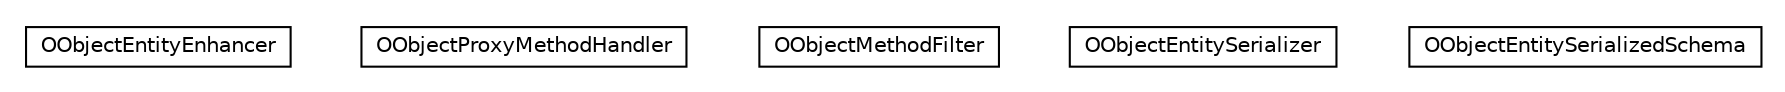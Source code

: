 #!/usr/local/bin/dot
#
# Class diagram 
# Generated by UMLGraph version R5_6-24-gf6e263 (http://www.umlgraph.org/)
#

digraph G {
	edge [fontname="Helvetica",fontsize=10,labelfontname="Helvetica",labelfontsize=10];
	node [fontname="Helvetica",fontsize=10,shape=plaintext];
	nodesep=0.25;
	ranksep=0.5;
	// com.orientechnologies.orient.object.enhancement.OObjectEntityEnhancer
	c294078 [label=<<table title="com.orientechnologies.orient.object.enhancement.OObjectEntityEnhancer" border="0" cellborder="1" cellspacing="0" cellpadding="2" port="p" href="./OObjectEntityEnhancer.html">
		<tr><td><table border="0" cellspacing="0" cellpadding="1">
<tr><td align="center" balign="center"> OObjectEntityEnhancer </td></tr>
		</table></td></tr>
		</table>>, URL="./OObjectEntityEnhancer.html", fontname="Helvetica", fontcolor="black", fontsize=10.0];
	// com.orientechnologies.orient.object.enhancement.OObjectProxyMethodHandler
	c294079 [label=<<table title="com.orientechnologies.orient.object.enhancement.OObjectProxyMethodHandler" border="0" cellborder="1" cellspacing="0" cellpadding="2" port="p" href="./OObjectProxyMethodHandler.html">
		<tr><td><table border="0" cellspacing="0" cellpadding="1">
<tr><td align="center" balign="center"> OObjectProxyMethodHandler </td></tr>
		</table></td></tr>
		</table>>, URL="./OObjectProxyMethodHandler.html", fontname="Helvetica", fontcolor="black", fontsize=10.0];
	// com.orientechnologies.orient.object.enhancement.OObjectMethodFilter
	c294080 [label=<<table title="com.orientechnologies.orient.object.enhancement.OObjectMethodFilter" border="0" cellborder="1" cellspacing="0" cellpadding="2" port="p" href="./OObjectMethodFilter.html">
		<tr><td><table border="0" cellspacing="0" cellpadding="1">
<tr><td align="center" balign="center"> OObjectMethodFilter </td></tr>
		</table></td></tr>
		</table>>, URL="./OObjectMethodFilter.html", fontname="Helvetica", fontcolor="black", fontsize=10.0];
	// com.orientechnologies.orient.object.enhancement.OObjectEntitySerializer
	c294081 [label=<<table title="com.orientechnologies.orient.object.enhancement.OObjectEntitySerializer" border="0" cellborder="1" cellspacing="0" cellpadding="2" port="p" href="./OObjectEntitySerializer.html">
		<tr><td><table border="0" cellspacing="0" cellpadding="1">
<tr><td align="center" balign="center"> OObjectEntitySerializer </td></tr>
		</table></td></tr>
		</table>>, URL="./OObjectEntitySerializer.html", fontname="Helvetica", fontcolor="black", fontsize=10.0];
	// com.orientechnologies.orient.object.enhancement.OObjectEntitySerializer.OObjectEntitySerializedSchema
	c294082 [label=<<table title="com.orientechnologies.orient.object.enhancement.OObjectEntitySerializer.OObjectEntitySerializedSchema" border="0" cellborder="1" cellspacing="0" cellpadding="2" port="p" href="./OObjectEntitySerializer.OObjectEntitySerializedSchema.html">
		<tr><td><table border="0" cellspacing="0" cellpadding="1">
<tr><td align="center" balign="center"> OObjectEntitySerializedSchema </td></tr>
		</table></td></tr>
		</table>>, URL="./OObjectEntitySerializer.OObjectEntitySerializedSchema.html", fontname="Helvetica", fontcolor="black", fontsize=10.0];
}

